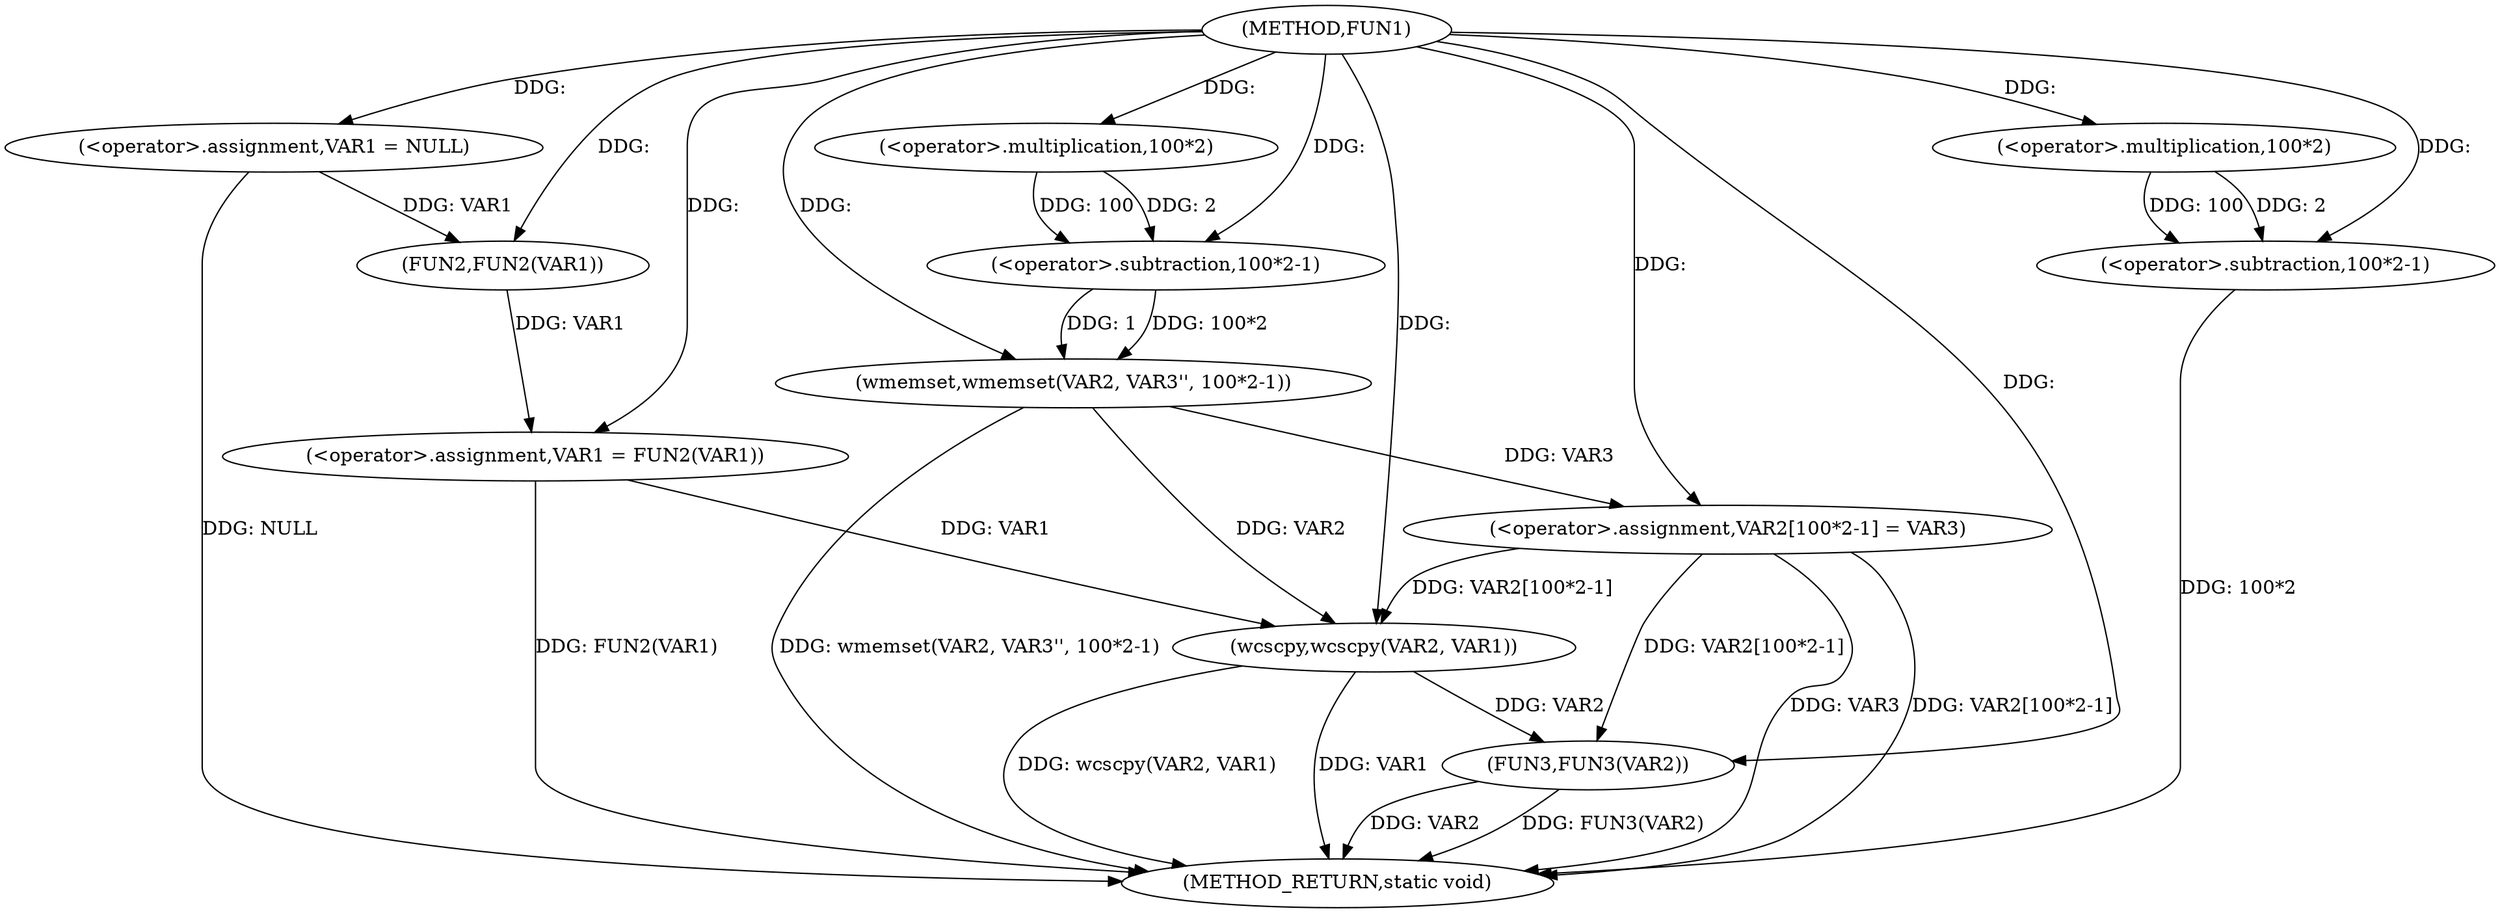 digraph FUN1 {  
"1000100" [label = "(METHOD,FUN1)" ]
"1000134" [label = "(METHOD_RETURN,static void)" ]
"1000103" [label = "(<operator>.assignment,VAR1 = NULL)" ]
"1000106" [label = "(<operator>.assignment,VAR1 = FUN2(VAR1))" ]
"1000108" [label = "(FUN2,FUN2(VAR1))" ]
"1000112" [label = "(wmemset,wmemset(VAR2, VAR3'', 100*2-1))" ]
"1000115" [label = "(<operator>.subtraction,100*2-1)" ]
"1000116" [label = "(<operator>.multiplication,100*2)" ]
"1000120" [label = "(<operator>.assignment,VAR2[100*2-1] = VAR3)" ]
"1000123" [label = "(<operator>.subtraction,100*2-1)" ]
"1000124" [label = "(<operator>.multiplication,100*2)" ]
"1000129" [label = "(wcscpy,wcscpy(VAR2, VAR1))" ]
"1000132" [label = "(FUN3,FUN3(VAR2))" ]
  "1000106" -> "1000134"  [ label = "DDG: FUN2(VAR1)"] 
  "1000103" -> "1000134"  [ label = "DDG: NULL"] 
  "1000120" -> "1000134"  [ label = "DDG: VAR2[100*2-1]"] 
  "1000120" -> "1000134"  [ label = "DDG: VAR3"] 
  "1000132" -> "1000134"  [ label = "DDG: FUN3(VAR2)"] 
  "1000129" -> "1000134"  [ label = "DDG: wcscpy(VAR2, VAR1)"] 
  "1000132" -> "1000134"  [ label = "DDG: VAR2"] 
  "1000112" -> "1000134"  [ label = "DDG: wmemset(VAR2, VAR3'', 100*2-1)"] 
  "1000129" -> "1000134"  [ label = "DDG: VAR1"] 
  "1000123" -> "1000134"  [ label = "DDG: 100*2"] 
  "1000100" -> "1000103"  [ label = "DDG: "] 
  "1000108" -> "1000106"  [ label = "DDG: VAR1"] 
  "1000100" -> "1000106"  [ label = "DDG: "] 
  "1000103" -> "1000108"  [ label = "DDG: VAR1"] 
  "1000100" -> "1000108"  [ label = "DDG: "] 
  "1000100" -> "1000112"  [ label = "DDG: "] 
  "1000115" -> "1000112"  [ label = "DDG: 100*2"] 
  "1000115" -> "1000112"  [ label = "DDG: 1"] 
  "1000116" -> "1000115"  [ label = "DDG: 100"] 
  "1000116" -> "1000115"  [ label = "DDG: 2"] 
  "1000100" -> "1000116"  [ label = "DDG: "] 
  "1000100" -> "1000115"  [ label = "DDG: "] 
  "1000112" -> "1000120"  [ label = "DDG: VAR3"] 
  "1000100" -> "1000120"  [ label = "DDG: "] 
  "1000124" -> "1000123"  [ label = "DDG: 100"] 
  "1000124" -> "1000123"  [ label = "DDG: 2"] 
  "1000100" -> "1000124"  [ label = "DDG: "] 
  "1000100" -> "1000123"  [ label = "DDG: "] 
  "1000120" -> "1000129"  [ label = "DDG: VAR2[100*2-1]"] 
  "1000112" -> "1000129"  [ label = "DDG: VAR2"] 
  "1000100" -> "1000129"  [ label = "DDG: "] 
  "1000106" -> "1000129"  [ label = "DDG: VAR1"] 
  "1000129" -> "1000132"  [ label = "DDG: VAR2"] 
  "1000120" -> "1000132"  [ label = "DDG: VAR2[100*2-1]"] 
  "1000100" -> "1000132"  [ label = "DDG: "] 
}
